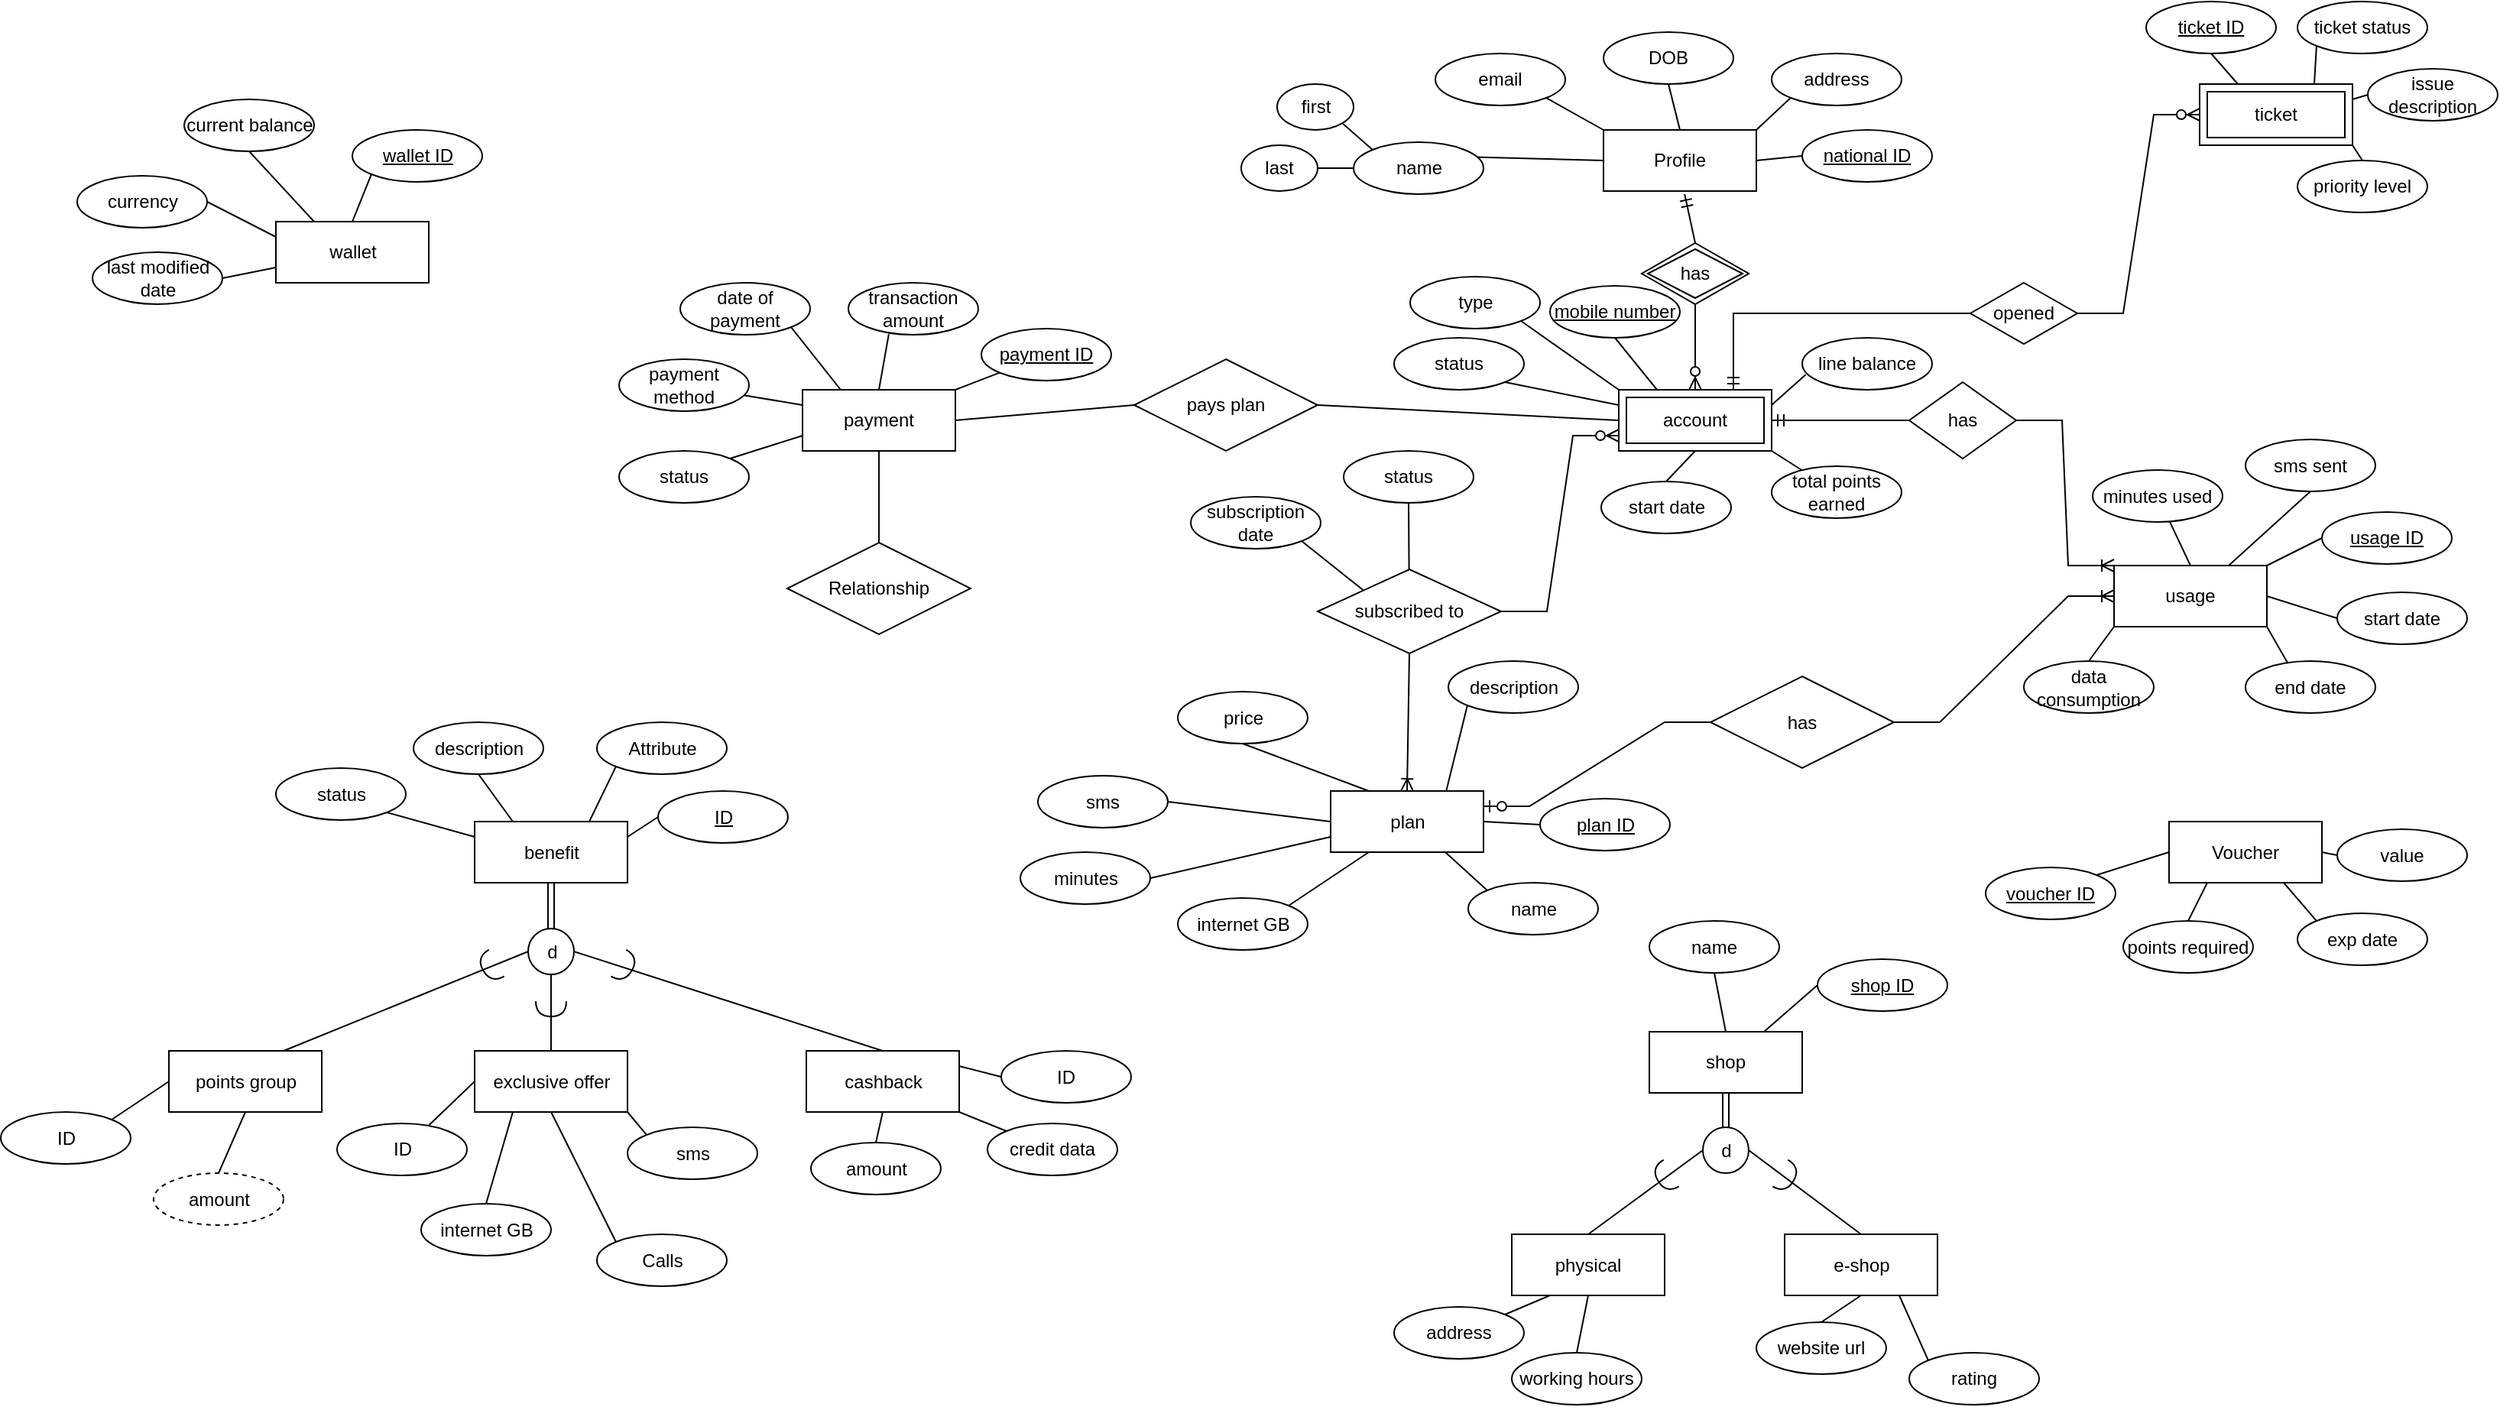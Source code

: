 <mxfile version="24.7.17">
  <diagram id="R2lEEEUBdFMjLlhIrx00" name="Page-1">
    <mxGraphModel dx="909" dy="610" grid="1" gridSize="10" guides="1" tooltips="1" connect="1" arrows="1" fold="1" page="1" pageScale="1" pageWidth="1654" pageHeight="1169" math="0" shadow="0" extFonts="Permanent Marker^https://fonts.googleapis.com/css?family=Permanent+Marker">
      <root>
        <mxCell id="0" />
        <mxCell id="1" parent="0" />
        <mxCell id="6Uo8ekdHkGyD1nUxnTY2-1" value="Profile" style="whiteSpace=wrap;html=1;align=center;direction=west;labelBackgroundColor=none;" parent="1" vertex="1">
          <mxGeometry x="1050" y="100" width="100" height="40" as="geometry" />
        </mxCell>
        <mxCell id="6Uo8ekdHkGyD1nUxnTY2-3" value="DOB" style="ellipse;whiteSpace=wrap;html=1;align=center;labelBackgroundColor=none;aspect=fixed;" parent="1" vertex="1">
          <mxGeometry x="1050" y="36" width="85" height="34" as="geometry" />
        </mxCell>
        <mxCell id="6Uo8ekdHkGyD1nUxnTY2-5" value="email" style="ellipse;whiteSpace=wrap;html=1;align=center;labelBackgroundColor=none;aspect=fixed;" parent="1" vertex="1">
          <mxGeometry x="940" y="50" width="85" height="34" as="geometry" />
        </mxCell>
        <mxCell id="6Uo8ekdHkGyD1nUxnTY2-6" value="address" style="ellipse;whiteSpace=wrap;html=1;align=center;labelBackgroundColor=none;aspect=fixed;" parent="1" vertex="1">
          <mxGeometry x="1160" y="50" width="85" height="34" as="geometry" />
        </mxCell>
        <mxCell id="6Uo8ekdHkGyD1nUxnTY2-15" value="national ID" style="ellipse;whiteSpace=wrap;html=1;align=center;fontStyle=4;labelBackgroundColor=none;aspect=fixed;" parent="1" vertex="1">
          <mxGeometry x="1180" y="100" width="85" height="34" as="geometry" />
        </mxCell>
        <mxCell id="FRmwN27znmXdulfrOmkW-1" value="first" style="ellipse;whiteSpace=wrap;html=1;align=center;labelBackgroundColor=none;" parent="1" vertex="1">
          <mxGeometry x="836.5" y="70" width="50" height="30" as="geometry" />
        </mxCell>
        <mxCell id="FRmwN27znmXdulfrOmkW-2" value="last" style="ellipse;whiteSpace=wrap;html=1;align=center;labelBackgroundColor=none;" parent="1" vertex="1">
          <mxGeometry x="813" y="110" width="50" height="30" as="geometry" />
        </mxCell>
        <mxCell id="FRmwN27znmXdulfrOmkW-9" value="has" style="shape=rhombus;double=1;perimeter=rhombusPerimeter;whiteSpace=wrap;html=1;align=center;labelBackgroundColor=none;" parent="1" vertex="1">
          <mxGeometry x="1075" y="174" width="70" height="40" as="geometry" />
        </mxCell>
        <mxCell id="FRmwN27znmXdulfrOmkW-11" value="account" style="shape=ext;margin=3;double=1;whiteSpace=wrap;html=1;align=center;labelBackgroundColor=none;" parent="1" vertex="1">
          <mxGeometry x="1060" y="270" width="100" height="40" as="geometry" />
        </mxCell>
        <mxCell id="FRmwN27znmXdulfrOmkW-12" value="mobile number" style="ellipse;whiteSpace=wrap;html=1;align=center;fontStyle=4;labelBackgroundColor=none;aspect=fixed;" parent="1" vertex="1">
          <mxGeometry x="1015" y="202" width="85" height="34" as="geometry" />
        </mxCell>
        <mxCell id="FRmwN27znmXdulfrOmkW-13" value="total points earned" style="ellipse;whiteSpace=wrap;html=1;align=center;labelBackgroundColor=none;aspect=fixed;" parent="1" vertex="1">
          <mxGeometry x="1160" y="320" width="85" height="34" as="geometry" />
        </mxCell>
        <mxCell id="FRmwN27znmXdulfrOmkW-14" value="line balance" style="ellipse;whiteSpace=wrap;html=1;align=center;labelBackgroundColor=none;aspect=fixed;" parent="1" vertex="1">
          <mxGeometry x="1180" y="236" width="85" height="34" as="geometry" />
        </mxCell>
        <mxCell id="FRmwN27znmXdulfrOmkW-15" value="type" style="ellipse;whiteSpace=wrap;html=1;align=center;labelBackgroundColor=none;aspect=fixed;" parent="1" vertex="1">
          <mxGeometry x="923.5" y="196" width="85" height="34" as="geometry" />
        </mxCell>
        <mxCell id="FRmwN27znmXdulfrOmkW-16" value="start date" style="ellipse;whiteSpace=wrap;html=1;align=center;labelBackgroundColor=none;aspect=fixed;" parent="1" vertex="1">
          <mxGeometry x="1048.5" y="330" width="85" height="34" as="geometry" />
        </mxCell>
        <mxCell id="FRmwN27znmXdulfrOmkW-30" value="subscribed to" style="shape=rhombus;perimeter=rhombusPerimeter;whiteSpace=wrap;html=1;align=center;" parent="1" vertex="1">
          <mxGeometry x="863" y="387.5" width="120" height="55" as="geometry" />
        </mxCell>
        <mxCell id="FRmwN27znmXdulfrOmkW-32" value="plan" style="whiteSpace=wrap;html=1;align=center;" parent="1" vertex="1">
          <mxGeometry x="871.5" y="532.5" width="100" height="40" as="geometry" />
        </mxCell>
        <mxCell id="FRmwN27znmXdulfrOmkW-34" value="subscription date" style="ellipse;whiteSpace=wrap;html=1;align=center;aspect=fixed;" parent="1" vertex="1">
          <mxGeometry x="780" y="340" width="85" height="34" as="geometry" />
        </mxCell>
        <mxCell id="FRmwN27znmXdulfrOmkW-35" value="status" style="ellipse;whiteSpace=wrap;html=1;align=center;aspect=fixed;" parent="1" vertex="1">
          <mxGeometry x="880" y="310" width="85" height="34" as="geometry" />
        </mxCell>
        <mxCell id="FRmwN27znmXdulfrOmkW-39" value="description" style="ellipse;whiteSpace=wrap;html=1;align=center;aspect=fixed;" parent="1" vertex="1">
          <mxGeometry x="948.5" y="447.5" width="85" height="34" as="geometry" />
        </mxCell>
        <mxCell id="FRmwN27znmXdulfrOmkW-40" value="minutes" style="ellipse;whiteSpace=wrap;html=1;align=center;aspect=fixed;" parent="1" vertex="1">
          <mxGeometry x="668.5" y="572.5" width="85" height="34" as="geometry" />
        </mxCell>
        <mxCell id="FRmwN27znmXdulfrOmkW-42" value="sms" style="ellipse;whiteSpace=wrap;html=1;align=center;aspect=fixed;" parent="1" vertex="1">
          <mxGeometry x="680" y="522.5" width="85" height="34" as="geometry" />
        </mxCell>
        <mxCell id="FRmwN27znmXdulfrOmkW-43" value="price" style="ellipse;whiteSpace=wrap;html=1;align=center;aspect=fixed;" parent="1" vertex="1">
          <mxGeometry x="771.5" y="467.5" width="85" height="34" as="geometry" />
        </mxCell>
        <mxCell id="FRmwN27znmXdulfrOmkW-44" value="name" style="ellipse;whiteSpace=wrap;html=1;align=center;aspect=fixed;" parent="1" vertex="1">
          <mxGeometry x="961.5" y="592.5" width="85" height="34" as="geometry" />
        </mxCell>
        <mxCell id="FRmwN27znmXdulfrOmkW-45" value="plan ID" style="ellipse;whiteSpace=wrap;html=1;align=center;fontStyle=4;aspect=fixed;" parent="1" vertex="1">
          <mxGeometry x="1008.5" y="537.5" width="85" height="34" as="geometry" />
        </mxCell>
        <mxCell id="FRmwN27znmXdulfrOmkW-46" value="internet GB" style="ellipse;whiteSpace=wrap;html=1;align=center;aspect=fixed;" parent="1" vertex="1">
          <mxGeometry x="771.5" y="602.5" width="85" height="34" as="geometry" />
        </mxCell>
        <mxCell id="pJCZ4jbb1nqrOX9LuIZq-1" value="usage" style="whiteSpace=wrap;html=1;align=center;" parent="1" vertex="1">
          <mxGeometry x="1384" y="385" width="100" height="40" as="geometry" />
        </mxCell>
        <mxCell id="pJCZ4jbb1nqrOX9LuIZq-2" value="usage ID" style="ellipse;whiteSpace=wrap;html=1;align=center;fontStyle=4;aspect=fixed;" parent="1" vertex="1">
          <mxGeometry x="1520" y="350" width="85" height="34" as="geometry" />
        </mxCell>
        <mxCell id="pJCZ4jbb1nqrOX9LuIZq-4" value="data consumption" style="ellipse;whiteSpace=wrap;html=1;align=center;aspect=fixed;" parent="1" vertex="1">
          <mxGeometry x="1325" y="447.5" width="85" height="34" as="geometry" />
        </mxCell>
        <mxCell id="pJCZ4jbb1nqrOX9LuIZq-6" value="minutes used" style="ellipse;whiteSpace=wrap;html=1;align=center;aspect=fixed;" parent="1" vertex="1">
          <mxGeometry x="1370" y="322.5" width="85" height="34" as="geometry" />
        </mxCell>
        <mxCell id="pJCZ4jbb1nqrOX9LuIZq-7" value="end date" style="ellipse;whiteSpace=wrap;html=1;align=center;aspect=fixed;" parent="1" vertex="1">
          <mxGeometry x="1470" y="447.5" width="85" height="34" as="geometry" />
        </mxCell>
        <mxCell id="pJCZ4jbb1nqrOX9LuIZq-8" value="start date" style="ellipse;whiteSpace=wrap;html=1;align=center;aspect=fixed;" parent="1" vertex="1">
          <mxGeometry x="1530" y="402.5" width="85" height="34" as="geometry" />
        </mxCell>
        <mxCell id="Pvip8ezGzchFhWj7xZqE-1" value="payment" style="whiteSpace=wrap;html=1;align=center;" parent="1" vertex="1">
          <mxGeometry x="526" y="270" width="100" height="40" as="geometry" />
        </mxCell>
        <mxCell id="Pvip8ezGzchFhWj7xZqE-2" value="pays plan" style="shape=rhombus;perimeter=rhombusPerimeter;whiteSpace=wrap;html=1;align=center;" parent="1" vertex="1">
          <mxGeometry x="743" y="250" width="120" height="60" as="geometry" />
        </mxCell>
        <mxCell id="Pvip8ezGzchFhWj7xZqE-3" value="" style="endArrow=none;html=1;rounded=0;exitX=1;exitY=0.5;exitDx=0;exitDy=0;entryX=0;entryY=0.5;entryDx=0;entryDy=0;" parent="1" source="Pvip8ezGzchFhWj7xZqE-2" target="FRmwN27znmXdulfrOmkW-11" edge="1">
          <mxGeometry relative="1" as="geometry">
            <mxPoint x="877" y="260" as="sourcePoint" />
            <mxPoint x="1037" y="259.41" as="targetPoint" />
          </mxGeometry>
        </mxCell>
        <mxCell id="Pvip8ezGzchFhWj7xZqE-5" value="status" style="ellipse;whiteSpace=wrap;html=1;align=center;labelBackgroundColor=none;aspect=fixed;" parent="1" vertex="1">
          <mxGeometry x="913" y="236" width="85" height="34" as="geometry" />
        </mxCell>
        <mxCell id="Pvip8ezGzchFhWj7xZqE-7" value="" style="endArrow=none;html=1;rounded=0;exitX=1;exitY=0.5;exitDx=0;exitDy=0;entryX=0;entryY=0.5;entryDx=0;entryDy=0;" parent="1" source="Pvip8ezGzchFhWj7xZqE-1" target="Pvip8ezGzchFhWj7xZqE-2" edge="1">
          <mxGeometry relative="1" as="geometry">
            <mxPoint x="668.5" y="160" as="sourcePoint" />
            <mxPoint x="740" y="260" as="targetPoint" />
          </mxGeometry>
        </mxCell>
        <mxCell id="Pvip8ezGzchFhWj7xZqE-8" value="Relationship" style="shape=rhombus;perimeter=rhombusPerimeter;whiteSpace=wrap;html=1;align=center;" parent="1" vertex="1">
          <mxGeometry x="516" y="370" width="120" height="60" as="geometry" />
        </mxCell>
        <mxCell id="Pvip8ezGzchFhWj7xZqE-9" value="" style="endArrow=none;html=1;rounded=0;entryX=0.5;entryY=0;entryDx=0;entryDy=0;exitX=0.5;exitY=1;exitDx=0;exitDy=0;" parent="1" source="Pvip8ezGzchFhWj7xZqE-1" target="Pvip8ezGzchFhWj7xZqE-8" edge="1">
          <mxGeometry relative="1" as="geometry">
            <mxPoint x="500" y="300" as="sourcePoint" />
            <mxPoint x="660" y="300" as="targetPoint" />
          </mxGeometry>
        </mxCell>
        <mxCell id="Pvip8ezGzchFhWj7xZqE-12" value="transaction amount" style="ellipse;whiteSpace=wrap;html=1;align=center;aspect=fixed;" parent="1" vertex="1">
          <mxGeometry x="556" y="200" width="85" height="34" as="geometry" />
        </mxCell>
        <mxCell id="Pvip8ezGzchFhWj7xZqE-13" value="date of payment" style="ellipse;whiteSpace=wrap;html=1;align=center;aspect=fixed;" parent="1" vertex="1">
          <mxGeometry x="446" y="200" width="85" height="34" as="geometry" />
        </mxCell>
        <mxCell id="Pvip8ezGzchFhWj7xZqE-14" value="payment method" style="ellipse;whiteSpace=wrap;html=1;align=center;aspect=fixed;" parent="1" vertex="1">
          <mxGeometry x="406" y="250" width="85" height="34" as="geometry" />
        </mxCell>
        <mxCell id="Pvip8ezGzchFhWj7xZqE-15" value="status" style="ellipse;whiteSpace=wrap;html=1;align=center;aspect=fixed;" parent="1" vertex="1">
          <mxGeometry x="406" y="310" width="85" height="34" as="geometry" />
        </mxCell>
        <mxCell id="Pvip8ezGzchFhWj7xZqE-16" value="payment ID" style="ellipse;whiteSpace=wrap;html=1;align=center;fontStyle=4;aspect=fixed;" parent="1" vertex="1">
          <mxGeometry x="643" y="230" width="85" height="34" as="geometry" />
        </mxCell>
        <mxCell id="Pvip8ezGzchFhWj7xZqE-18" value="" style="endArrow=none;html=1;rounded=0;exitX=1;exitY=0;exitDx=0;exitDy=0;" parent="1" source="Pvip8ezGzchFhWj7xZqE-15" edge="1">
          <mxGeometry relative="1" as="geometry">
            <mxPoint x="466" y="300" as="sourcePoint" />
            <mxPoint x="526" y="300" as="targetPoint" />
          </mxGeometry>
        </mxCell>
        <mxCell id="Pvip8ezGzchFhWj7xZqE-20" value="" style="endArrow=none;html=1;rounded=0;entryX=0;entryY=0.25;entryDx=0;entryDy=0;" parent="1" source="Pvip8ezGzchFhWj7xZqE-14" target="Pvip8ezGzchFhWj7xZqE-1" edge="1">
          <mxGeometry relative="1" as="geometry">
            <mxPoint x="526" y="259.35" as="sourcePoint" />
            <mxPoint x="556" y="259.35" as="targetPoint" />
          </mxGeometry>
        </mxCell>
        <mxCell id="Pvip8ezGzchFhWj7xZqE-21" value="" style="endArrow=none;html=1;rounded=0;entryX=0.25;entryY=0;entryDx=0;entryDy=0;exitX=1;exitY=1;exitDx=0;exitDy=0;" parent="1" source="Pvip8ezGzchFhWj7xZqE-13" target="Pvip8ezGzchFhWj7xZqE-1" edge="1">
          <mxGeometry relative="1" as="geometry">
            <mxPoint x="516" y="300" as="sourcePoint" />
            <mxPoint x="676" y="300" as="targetPoint" />
          </mxGeometry>
        </mxCell>
        <mxCell id="Pvip8ezGzchFhWj7xZqE-22" value="" style="endArrow=none;html=1;rounded=0;entryX=0.5;entryY=0;entryDx=0;entryDy=0;exitX=0.311;exitY=0.99;exitDx=0;exitDy=0;exitPerimeter=0;" parent="1" source="Pvip8ezGzchFhWj7xZqE-12" target="Pvip8ezGzchFhWj7xZqE-1" edge="1">
          <mxGeometry relative="1" as="geometry">
            <mxPoint x="600" y="242" as="sourcePoint" />
            <mxPoint x="676" y="300" as="targetPoint" />
          </mxGeometry>
        </mxCell>
        <mxCell id="Pvip8ezGzchFhWj7xZqE-23" value="" style="endArrow=none;html=1;rounded=0;entryX=1;entryY=0;entryDx=0;entryDy=0;" parent="1" source="Pvip8ezGzchFhWj7xZqE-16" target="Pvip8ezGzchFhWj7xZqE-1" edge="1">
          <mxGeometry relative="1" as="geometry">
            <mxPoint x="516" y="300" as="sourcePoint" />
            <mxPoint x="676" y="300" as="targetPoint" />
          </mxGeometry>
        </mxCell>
        <mxCell id="Pvip8ezGzchFhWj7xZqE-24" value="" style="endArrow=none;html=1;rounded=0;entryX=1;entryY=0.5;entryDx=0;entryDy=0;exitX=0.925;exitY=0.288;exitDx=0;exitDy=0;exitPerimeter=0;" parent="1" source="Pvip8ezGzchFhWj7xZqE-26" target="6Uo8ekdHkGyD1nUxnTY2-1" edge="1">
          <mxGeometry relative="1" as="geometry">
            <mxPoint x="960" y="130" as="sourcePoint" />
            <mxPoint x="1123" y="150" as="targetPoint" />
          </mxGeometry>
        </mxCell>
        <mxCell id="Pvip8ezGzchFhWj7xZqE-25" value="" style="endArrow=none;html=1;rounded=0;exitX=1;exitY=1;exitDx=0;exitDy=0;entryX=0;entryY=0;entryDx=0;entryDy=0;" parent="1" source="FRmwN27znmXdulfrOmkW-1" target="Pvip8ezGzchFhWj7xZqE-26" edge="1">
          <mxGeometry relative="1" as="geometry">
            <mxPoint x="853" y="100" as="sourcePoint" />
            <mxPoint x="899" y="109" as="targetPoint" />
          </mxGeometry>
        </mxCell>
        <mxCell id="Pvip8ezGzchFhWj7xZqE-26" value="name" style="ellipse;whiteSpace=wrap;html=1;align=center;labelBackgroundColor=none;aspect=fixed;" parent="1" vertex="1">
          <mxGeometry x="886.5" y="108" width="85" height="34" as="geometry" />
        </mxCell>
        <mxCell id="Pvip8ezGzchFhWj7xZqE-27" value="" style="endArrow=none;html=1;rounded=0;entryX=0;entryY=0.5;entryDx=0;entryDy=0;exitX=1;exitY=0.5;exitDx=0;exitDy=0;" parent="1" source="FRmwN27znmXdulfrOmkW-2" target="Pvip8ezGzchFhWj7xZqE-26" edge="1">
          <mxGeometry relative="1" as="geometry">
            <mxPoint x="963" y="150" as="sourcePoint" />
            <mxPoint x="1123" y="150" as="targetPoint" />
          </mxGeometry>
        </mxCell>
        <mxCell id="Pvip8ezGzchFhWj7xZqE-28" value="" style="endArrow=none;html=1;rounded=0;entryX=1;entryY=1;entryDx=0;entryDy=0;exitX=1;exitY=1;exitDx=0;exitDy=0;" parent="1" source="6Uo8ekdHkGyD1nUxnTY2-5" target="6Uo8ekdHkGyD1nUxnTY2-1" edge="1">
          <mxGeometry relative="1" as="geometry">
            <mxPoint x="963" y="150" as="sourcePoint" />
            <mxPoint x="1123" y="150" as="targetPoint" />
          </mxGeometry>
        </mxCell>
        <mxCell id="Pvip8ezGzchFhWj7xZqE-29" value="" style="endArrow=none;html=1;rounded=0;entryX=0.5;entryY=1;entryDx=0;entryDy=0;exitX=0.5;exitY=1;exitDx=0;exitDy=0;" parent="1" source="6Uo8ekdHkGyD1nUxnTY2-3" target="6Uo8ekdHkGyD1nUxnTY2-1" edge="1">
          <mxGeometry relative="1" as="geometry">
            <mxPoint x="963" y="150" as="sourcePoint" />
            <mxPoint x="1123" y="150" as="targetPoint" />
          </mxGeometry>
        </mxCell>
        <mxCell id="Pvip8ezGzchFhWj7xZqE-30" value="" style="endArrow=none;html=1;rounded=0;exitX=0;exitY=1;exitDx=0;exitDy=0;entryX=0;entryY=1;entryDx=0;entryDy=0;" parent="1" source="6Uo8ekdHkGyD1nUxnTY2-1" target="6Uo8ekdHkGyD1nUxnTY2-6" edge="1">
          <mxGeometry relative="1" as="geometry">
            <mxPoint x="963" y="150" as="sourcePoint" />
            <mxPoint x="1123" y="150" as="targetPoint" />
          </mxGeometry>
        </mxCell>
        <mxCell id="Pvip8ezGzchFhWj7xZqE-31" value="" style="endArrow=none;html=1;rounded=0;exitX=0;exitY=0.5;exitDx=0;exitDy=0;entryX=0;entryY=0.5;entryDx=0;entryDy=0;" parent="1" source="6Uo8ekdHkGyD1nUxnTY2-1" target="6Uo8ekdHkGyD1nUxnTY2-15" edge="1">
          <mxGeometry relative="1" as="geometry">
            <mxPoint x="963" y="150" as="sourcePoint" />
            <mxPoint x="1123" y="150" as="targetPoint" />
          </mxGeometry>
        </mxCell>
        <mxCell id="Pvip8ezGzchFhWj7xZqE-32" value="" style="endArrow=none;html=1;rounded=0;entryX=1;entryY=1;entryDx=0;entryDy=0;exitX=0;exitY=0;exitDx=0;exitDy=0;" parent="1" source="FRmwN27znmXdulfrOmkW-11" target="FRmwN27znmXdulfrOmkW-15" edge="1">
          <mxGeometry relative="1" as="geometry">
            <mxPoint x="953" y="260" as="sourcePoint" />
            <mxPoint x="1113" y="260" as="targetPoint" />
          </mxGeometry>
        </mxCell>
        <mxCell id="Pvip8ezGzchFhWj7xZqE-33" value="" style="endArrow=none;html=1;rounded=0;entryX=0;entryY=0.25;entryDx=0;entryDy=0;exitX=1;exitY=1;exitDx=0;exitDy=0;" parent="1" source="Pvip8ezGzchFhWj7xZqE-5" target="FRmwN27znmXdulfrOmkW-11" edge="1">
          <mxGeometry relative="1" as="geometry">
            <mxPoint x="953" y="260" as="sourcePoint" />
            <mxPoint x="1113" y="260" as="targetPoint" />
          </mxGeometry>
        </mxCell>
        <mxCell id="Pvip8ezGzchFhWj7xZqE-34" value="" style="endArrow=none;html=1;rounded=0;entryX=0.5;entryY=1;entryDx=0;entryDy=0;exitX=0.25;exitY=0;exitDx=0;exitDy=0;" parent="1" source="FRmwN27znmXdulfrOmkW-11" target="FRmwN27znmXdulfrOmkW-12" edge="1">
          <mxGeometry relative="1" as="geometry">
            <mxPoint x="953" y="260" as="sourcePoint" />
            <mxPoint x="1113" y="260" as="targetPoint" />
          </mxGeometry>
        </mxCell>
        <mxCell id="Pvip8ezGzchFhWj7xZqE-35" value="" style="endArrow=none;html=1;rounded=0;entryX=1;entryY=0.25;entryDx=0;entryDy=0;exitX=0.027;exitY=0.708;exitDx=0;exitDy=0;exitPerimeter=0;" parent="1" source="FRmwN27znmXdulfrOmkW-14" target="FRmwN27znmXdulfrOmkW-11" edge="1">
          <mxGeometry relative="1" as="geometry">
            <mxPoint x="953" y="260" as="sourcePoint" />
            <mxPoint x="1113" y="260" as="targetPoint" />
          </mxGeometry>
        </mxCell>
        <mxCell id="Pvip8ezGzchFhWj7xZqE-36" value="" style="endArrow=none;html=1;rounded=0;exitX=0.5;exitY=0;exitDx=0;exitDy=0;entryX=0.5;entryY=1;entryDx=0;entryDy=0;" parent="1" source="FRmwN27znmXdulfrOmkW-16" target="FRmwN27znmXdulfrOmkW-11" edge="1">
          <mxGeometry relative="1" as="geometry">
            <mxPoint x="953" y="260" as="sourcePoint" />
            <mxPoint x="1050" y="300" as="targetPoint" />
          </mxGeometry>
        </mxCell>
        <mxCell id="Pvip8ezGzchFhWj7xZqE-37" value="" style="endArrow=none;html=1;rounded=0;entryX=1;entryY=1;entryDx=0;entryDy=0;" parent="1" source="FRmwN27znmXdulfrOmkW-13" target="FRmwN27znmXdulfrOmkW-11" edge="1">
          <mxGeometry relative="1" as="geometry">
            <mxPoint x="953" y="260" as="sourcePoint" />
            <mxPoint x="1113" y="260" as="targetPoint" />
          </mxGeometry>
        </mxCell>
        <mxCell id="Pvip8ezGzchFhWj7xZqE-38" style="edgeStyle=orthogonalEdgeStyle;rounded=0;orthogonalLoop=1;jettySize=auto;html=1;exitX=0.5;exitY=1;exitDx=0;exitDy=0;" parent="1" source="FRmwN27znmXdulfrOmkW-13" target="FRmwN27znmXdulfrOmkW-13" edge="1">
          <mxGeometry relative="1" as="geometry" />
        </mxCell>
        <mxCell id="Pvip8ezGzchFhWj7xZqE-39" value="" style="endArrow=none;html=1;rounded=0;exitX=1;exitY=0;exitDx=0;exitDy=0;entryX=0;entryY=0.5;entryDx=0;entryDy=0;" parent="1" source="pJCZ4jbb1nqrOX9LuIZq-1" target="pJCZ4jbb1nqrOX9LuIZq-2" edge="1">
          <mxGeometry relative="1" as="geometry">
            <mxPoint x="1487" y="377.5" as="sourcePoint" />
            <mxPoint x="1534" y="370" as="targetPoint" />
          </mxGeometry>
        </mxCell>
        <mxCell id="Pvip8ezGzchFhWj7xZqE-40" value="" style="endArrow=none;html=1;rounded=0;entryX=1;entryY=0.5;entryDx=0;entryDy=0;exitX=0;exitY=0.5;exitDx=0;exitDy=0;" parent="1" source="pJCZ4jbb1nqrOX9LuIZq-8" target="pJCZ4jbb1nqrOX9LuIZq-1" edge="1">
          <mxGeometry relative="1" as="geometry">
            <mxPoint x="1534.0" y="412.5" as="sourcePoint" />
            <mxPoint x="1487" y="387.5" as="targetPoint" />
          </mxGeometry>
        </mxCell>
        <mxCell id="Pvip8ezGzchFhWj7xZqE-41" value="" style="endArrow=none;html=1;rounded=0;exitX=1;exitY=1;exitDx=0;exitDy=0;entryX=0.327;entryY=0.048;entryDx=0;entryDy=0;entryPerimeter=0;" parent="1" source="pJCZ4jbb1nqrOX9LuIZq-1" target="pJCZ4jbb1nqrOX9LuIZq-7" edge="1">
          <mxGeometry relative="1" as="geometry">
            <mxPoint x="1327" y="387.5" as="sourcePoint" />
            <mxPoint x="1517" y="457.5" as="targetPoint" />
          </mxGeometry>
        </mxCell>
        <mxCell id="Pvip8ezGzchFhWj7xZqE-42" value="" style="endArrow=none;html=1;rounded=0;entryX=0;entryY=1;entryDx=0;entryDy=0;exitX=0.5;exitY=0;exitDx=0;exitDy=0;" parent="1" source="pJCZ4jbb1nqrOX9LuIZq-4" target="pJCZ4jbb1nqrOX9LuIZq-1" edge="1">
          <mxGeometry relative="1" as="geometry">
            <mxPoint x="1380" y="450" as="sourcePoint" />
            <mxPoint x="1487" y="387.5" as="targetPoint" />
          </mxGeometry>
        </mxCell>
        <mxCell id="Pvip8ezGzchFhWj7xZqE-43" value="" style="endArrow=none;html=1;rounded=0;entryX=0.5;entryY=0;entryDx=0;entryDy=0;" parent="1" source="pJCZ4jbb1nqrOX9LuIZq-6" target="pJCZ4jbb1nqrOX9LuIZq-1" edge="1">
          <mxGeometry relative="1" as="geometry">
            <mxPoint x="1327" y="387.5" as="sourcePoint" />
            <mxPoint x="1487" y="387.5" as="targetPoint" />
          </mxGeometry>
        </mxCell>
        <mxCell id="Pvip8ezGzchFhWj7xZqE-44" value="" style="endArrow=none;html=1;rounded=0;entryX=0.75;entryY=0;entryDx=0;entryDy=0;exitX=0.5;exitY=1;exitDx=0;exitDy=0;" parent="1" source="cCIsjWrqllOPOkXVM5NC-40" target="pJCZ4jbb1nqrOX9LuIZq-1" edge="1">
          <mxGeometry relative="1" as="geometry">
            <mxPoint x="1347" y="402.5" as="sourcePoint" />
            <mxPoint x="1487" y="387.5" as="targetPoint" />
          </mxGeometry>
        </mxCell>
        <mxCell id="Pvip8ezGzchFhWj7xZqE-45" value="" style="endArrow=none;html=1;rounded=0;entryX=0;entryY=1;entryDx=0;entryDy=0;" parent="1" target="FRmwN27znmXdulfrOmkW-39" edge="1">
          <mxGeometry relative="1" as="geometry">
            <mxPoint x="947" y="533" as="sourcePoint" />
            <mxPoint x="1011.5" y="537.5" as="targetPoint" />
          </mxGeometry>
        </mxCell>
        <mxCell id="Pvip8ezGzchFhWj7xZqE-46" value="" style="endArrow=none;html=1;rounded=0;entryX=0;entryY=0.5;entryDx=0;entryDy=0;exitX=1;exitY=0.5;exitDx=0;exitDy=0;" parent="1" source="FRmwN27znmXdulfrOmkW-32" target="FRmwN27znmXdulfrOmkW-45" edge="1">
          <mxGeometry relative="1" as="geometry">
            <mxPoint x="851.5" y="537.5" as="sourcePoint" />
            <mxPoint x="1011.5" y="537.5" as="targetPoint" />
          </mxGeometry>
        </mxCell>
        <mxCell id="Pvip8ezGzchFhWj7xZqE-48" value="" style="endArrow=none;html=1;rounded=0;entryX=0;entryY=0;entryDx=0;entryDy=0;exitX=0.75;exitY=1;exitDx=0;exitDy=0;" parent="1" source="FRmwN27znmXdulfrOmkW-32" target="FRmwN27znmXdulfrOmkW-44" edge="1">
          <mxGeometry relative="1" as="geometry">
            <mxPoint x="851.5" y="537.5" as="sourcePoint" />
            <mxPoint x="1011.5" y="537.5" as="targetPoint" />
          </mxGeometry>
        </mxCell>
        <mxCell id="Pvip8ezGzchFhWj7xZqE-49" value="" style="endArrow=none;html=1;rounded=0;exitX=0.5;exitY=1;exitDx=0;exitDy=0;entryX=0.25;entryY=0;entryDx=0;entryDy=0;" parent="1" source="FRmwN27znmXdulfrOmkW-43" target="FRmwN27znmXdulfrOmkW-32" edge="1">
          <mxGeometry relative="1" as="geometry">
            <mxPoint x="851.5" y="537.5" as="sourcePoint" />
            <mxPoint x="871.5" y="537.5" as="targetPoint" />
          </mxGeometry>
        </mxCell>
        <mxCell id="Pvip8ezGzchFhWj7xZqE-50" value="" style="endArrow=none;html=1;rounded=0;exitX=1;exitY=0.5;exitDx=0;exitDy=0;entryX=0;entryY=0.5;entryDx=0;entryDy=0;" parent="1" source="FRmwN27znmXdulfrOmkW-42" target="FRmwN27znmXdulfrOmkW-32" edge="1">
          <mxGeometry relative="1" as="geometry">
            <mxPoint x="851.5" y="537.5" as="sourcePoint" />
            <mxPoint x="1011.5" y="537.5" as="targetPoint" />
          </mxGeometry>
        </mxCell>
        <mxCell id="Pvip8ezGzchFhWj7xZqE-51" value="" style="endArrow=none;html=1;rounded=0;entryX=0;entryY=0.75;entryDx=0;entryDy=0;exitX=1;exitY=0.5;exitDx=0;exitDy=0;" parent="1" source="FRmwN27znmXdulfrOmkW-40" target="FRmwN27znmXdulfrOmkW-32" edge="1">
          <mxGeometry relative="1" as="geometry">
            <mxPoint x="851.5" y="537.5" as="sourcePoint" />
            <mxPoint x="1011.5" y="537.5" as="targetPoint" />
          </mxGeometry>
        </mxCell>
        <mxCell id="Pvip8ezGzchFhWj7xZqE-54" value="" style="endArrow=none;html=1;rounded=0;entryX=0.5;entryY=1;entryDx=0;entryDy=0;" parent="1" source="FRmwN27znmXdulfrOmkW-30" target="FRmwN27znmXdulfrOmkW-35" edge="1">
          <mxGeometry relative="1" as="geometry">
            <mxPoint x="780" y="540" as="sourcePoint" />
            <mxPoint x="940" y="540" as="targetPoint" />
          </mxGeometry>
        </mxCell>
        <mxCell id="Pvip8ezGzchFhWj7xZqE-55" value="" style="endArrow=none;html=1;rounded=0;entryX=0;entryY=0;entryDx=0;entryDy=0;exitX=1;exitY=1;exitDx=0;exitDy=0;" parent="1" source="FRmwN27znmXdulfrOmkW-34" target="FRmwN27znmXdulfrOmkW-30" edge="1">
          <mxGeometry relative="1" as="geometry">
            <mxPoint x="780" y="540" as="sourcePoint" />
            <mxPoint x="940" y="540" as="targetPoint" />
          </mxGeometry>
        </mxCell>
        <mxCell id="Pvip8ezGzchFhWj7xZqE-56" value="wallet" style="whiteSpace=wrap;html=1;align=center;" parent="1" vertex="1">
          <mxGeometry x="181.5" y="160" width="100" height="40" as="geometry" />
        </mxCell>
        <mxCell id="Pvip8ezGzchFhWj7xZqE-57" value="current balance" style="ellipse;whiteSpace=wrap;html=1;align=center;aspect=fixed;" parent="1" vertex="1">
          <mxGeometry x="121.5" y="80" width="85" height="34" as="geometry" />
        </mxCell>
        <mxCell id="Pvip8ezGzchFhWj7xZqE-58" value="last modified date" style="ellipse;whiteSpace=wrap;html=1;align=center;aspect=fixed;" parent="1" vertex="1">
          <mxGeometry x="61.5" y="180" width="85" height="34" as="geometry" />
        </mxCell>
        <mxCell id="Pvip8ezGzchFhWj7xZqE-59" value="currency" style="ellipse;whiteSpace=wrap;html=1;align=center;aspect=fixed;" parent="1" vertex="1">
          <mxGeometry x="51.5" y="130" width="85" height="34" as="geometry" />
        </mxCell>
        <mxCell id="Pvip8ezGzchFhWj7xZqE-60" value="" style="endArrow=none;html=1;rounded=0;exitX=1;exitY=0.5;exitDx=0;exitDy=0;entryX=0;entryY=0.75;entryDx=0;entryDy=0;" parent="1" source="Pvip8ezGzchFhWj7xZqE-58" target="Pvip8ezGzchFhWj7xZqE-56" edge="1">
          <mxGeometry relative="1" as="geometry">
            <mxPoint x="471.5" y="380" as="sourcePoint" />
            <mxPoint x="201.5" y="230" as="targetPoint" />
          </mxGeometry>
        </mxCell>
        <mxCell id="Pvip8ezGzchFhWj7xZqE-61" value="" style="endArrow=none;html=1;rounded=0;entryX=0;entryY=0.25;entryDx=0;entryDy=0;exitX=1;exitY=0.5;exitDx=0;exitDy=0;" parent="1" source="Pvip8ezGzchFhWj7xZqE-59" target="Pvip8ezGzchFhWj7xZqE-56" edge="1">
          <mxGeometry relative="1" as="geometry">
            <mxPoint x="131.5" y="270" as="sourcePoint" />
            <mxPoint x="231.5" y="220" as="targetPoint" />
          </mxGeometry>
        </mxCell>
        <mxCell id="Pvip8ezGzchFhWj7xZqE-62" value="" style="endArrow=none;html=1;rounded=0;exitX=0.25;exitY=0;exitDx=0;exitDy=0;entryX=0.5;entryY=1;entryDx=0;entryDy=0;" parent="1" source="Pvip8ezGzchFhWj7xZqE-56" target="Pvip8ezGzchFhWj7xZqE-57" edge="1">
          <mxGeometry relative="1" as="geometry">
            <mxPoint x="341.5" y="340" as="sourcePoint" />
            <mxPoint x="631.5" y="380" as="targetPoint" />
          </mxGeometry>
        </mxCell>
        <mxCell id="Pvip8ezGzchFhWj7xZqE-63" value="wallet ID" style="ellipse;whiteSpace=wrap;html=1;align=center;fontStyle=4;aspect=fixed;" parent="1" vertex="1">
          <mxGeometry x="231.5" y="100" width="85" height="34" as="geometry" />
        </mxCell>
        <mxCell id="Pvip8ezGzchFhWj7xZqE-64" value="" style="endArrow=none;html=1;rounded=0;exitX=0.5;exitY=0;exitDx=0;exitDy=0;entryX=0;entryY=1;entryDx=0;entryDy=0;" parent="1" source="Pvip8ezGzchFhWj7xZqE-56" target="Pvip8ezGzchFhWj7xZqE-63" edge="1">
          <mxGeometry relative="1" as="geometry">
            <mxPoint x="471.5" y="290" as="sourcePoint" />
            <mxPoint x="631.5" y="290" as="targetPoint" />
          </mxGeometry>
        </mxCell>
        <mxCell id="Pvip8ezGzchFhWj7xZqE-65" value="benefit" style="whiteSpace=wrap;html=1;align=center;" parent="1" vertex="1">
          <mxGeometry x="311.5" y="552.5" width="100" height="40" as="geometry" />
        </mxCell>
        <mxCell id="Pvip8ezGzchFhWj7xZqE-66" value="Attribute" style="ellipse;whiteSpace=wrap;html=1;align=center;aspect=fixed;" parent="1" vertex="1">
          <mxGeometry x="391.5" y="487.5" width="85" height="34" as="geometry" />
        </mxCell>
        <mxCell id="Pvip8ezGzchFhWj7xZqE-67" value="status" style="ellipse;whiteSpace=wrap;html=1;align=center;aspect=fixed;" parent="1" vertex="1">
          <mxGeometry x="181.5" y="517.5" width="85" height="34" as="geometry" />
        </mxCell>
        <mxCell id="Pvip8ezGzchFhWj7xZqE-68" value="description" style="ellipse;whiteSpace=wrap;html=1;align=center;aspect=fixed;" parent="1" vertex="1">
          <mxGeometry x="271.5" y="487.5" width="85" height="34" as="geometry" />
        </mxCell>
        <mxCell id="Pvip8ezGzchFhWj7xZqE-69" value="ID" style="ellipse;whiteSpace=wrap;html=1;align=center;fontStyle=4;aspect=fixed;" parent="1" vertex="1">
          <mxGeometry x="431.5" y="532.5" width="85" height="34" as="geometry" />
        </mxCell>
        <mxCell id="Pvip8ezGzchFhWj7xZqE-70" value="" style="endArrow=none;html=1;rounded=0;exitX=1;exitY=0.25;exitDx=0;exitDy=0;entryX=0;entryY=0.5;entryDx=0;entryDy=0;" parent="1" source="Pvip8ezGzchFhWj7xZqE-65" target="Pvip8ezGzchFhWj7xZqE-69" edge="1">
          <mxGeometry relative="1" as="geometry">
            <mxPoint x="561.5" y="532.5" as="sourcePoint" />
            <mxPoint x="721.5" y="532.5" as="targetPoint" />
          </mxGeometry>
        </mxCell>
        <mxCell id="Pvip8ezGzchFhWj7xZqE-71" value="" style="endArrow=none;html=1;rounded=0;exitX=0.75;exitY=0;exitDx=0;exitDy=0;entryX=0;entryY=1;entryDx=0;entryDy=0;" parent="1" source="Pvip8ezGzchFhWj7xZqE-65" target="Pvip8ezGzchFhWj7xZqE-66" edge="1">
          <mxGeometry relative="1" as="geometry">
            <mxPoint x="561.5" y="532.5" as="sourcePoint" />
            <mxPoint x="721.5" y="532.5" as="targetPoint" />
          </mxGeometry>
        </mxCell>
        <mxCell id="Pvip8ezGzchFhWj7xZqE-73" value="" style="endArrow=none;html=1;rounded=0;exitX=0.25;exitY=0;exitDx=0;exitDy=0;entryX=0.5;entryY=1;entryDx=0;entryDy=0;" parent="1" source="Pvip8ezGzchFhWj7xZqE-65" target="Pvip8ezGzchFhWj7xZqE-68" edge="1">
          <mxGeometry relative="1" as="geometry">
            <mxPoint x="561.5" y="532.5" as="sourcePoint" />
            <mxPoint x="721.5" y="532.5" as="targetPoint" />
          </mxGeometry>
        </mxCell>
        <mxCell id="Pvip8ezGzchFhWj7xZqE-74" value="" style="endArrow=none;html=1;rounded=0;exitX=0;exitY=0.25;exitDx=0;exitDy=0;entryX=1;entryY=1;entryDx=0;entryDy=0;" parent="1" source="Pvip8ezGzchFhWj7xZqE-65" target="Pvip8ezGzchFhWj7xZqE-67" edge="1">
          <mxGeometry relative="1" as="geometry">
            <mxPoint x="561.5" y="532.5" as="sourcePoint" />
            <mxPoint x="721.5" y="532.5" as="targetPoint" />
          </mxGeometry>
        </mxCell>
        <mxCell id="Pvip8ezGzchFhWj7xZqE-79" value="" style="ellipse;whiteSpace=wrap;html=1;align=center;aspect=fixed;fillColor=none;strokeColor=none;resizable=0;perimeter=centerPerimeter;rotatable=0;allowArrows=0;points=[];outlineConnect=1;" parent="1" vertex="1">
          <mxGeometry x="661.5" y="537.5" width="10" height="10" as="geometry" />
        </mxCell>
        <mxCell id="Pvip8ezGzchFhWj7xZqE-82" value="" style="ellipse;whiteSpace=wrap;html=1;align=center;aspect=fixed;fillColor=none;strokeColor=none;resizable=0;perimeter=centerPerimeter;rotatable=0;allowArrows=0;points=[];outlineConnect=1;" parent="1" vertex="1">
          <mxGeometry x="531.5" y="632.5" width="10" height="10" as="geometry" />
        </mxCell>
        <mxCell id="ZTagBuRmaOSPrPwAu8H9-5" value="d" style="ellipse;html=1;" parent="1" vertex="1">
          <mxGeometry x="346.5" y="622.5" width="30" height="30" as="geometry" />
        </mxCell>
        <mxCell id="cCIsjWrqllOPOkXVM5NC-1" value="exclusive offer" style="whiteSpace=wrap;html=1;align=center;" vertex="1" parent="1">
          <mxGeometry x="311.5" y="702.5" width="100" height="40" as="geometry" />
        </mxCell>
        <mxCell id="cCIsjWrqllOPOkXVM5NC-2" value="points group" style="whiteSpace=wrap;html=1;align=center;" vertex="1" parent="1">
          <mxGeometry x="111.5" y="702.5" width="100" height="40" as="geometry" />
        </mxCell>
        <mxCell id="cCIsjWrqllOPOkXVM5NC-3" value="cashback" style="whiteSpace=wrap;html=1;align=center;" vertex="1" parent="1">
          <mxGeometry x="528.5" y="702.5" width="100" height="40" as="geometry" />
        </mxCell>
        <mxCell id="cCIsjWrqllOPOkXVM5NC-8" value="" style="endArrow=none;html=1;rounded=0;entryX=0;entryY=0.5;entryDx=0;entryDy=0;exitX=1;exitY=0;exitDx=0;exitDy=0;" edge="1" parent="1" source="cCIsjWrqllOPOkXVM5NC-100" target="cCIsjWrqllOPOkXVM5NC-2">
          <mxGeometry relative="1" as="geometry">
            <mxPoint x="86.855" y="748.358" as="sourcePoint" />
            <mxPoint x="171.5" y="682.5" as="targetPoint" />
          </mxGeometry>
        </mxCell>
        <mxCell id="cCIsjWrqllOPOkXVM5NC-9" value="amount" style="ellipse;whiteSpace=wrap;html=1;align=center;dashed=1;aspect=fixed;" vertex="1" parent="1">
          <mxGeometry x="101.5" y="782.5" width="85" height="34" as="geometry" />
        </mxCell>
        <mxCell id="cCIsjWrqllOPOkXVM5NC-10" value="" style="endArrow=none;html=1;rounded=0;exitX=0.5;exitY=1;exitDx=0;exitDy=0;entryX=0.5;entryY=0;entryDx=0;entryDy=0;" edge="1" parent="1" source="cCIsjWrqllOPOkXVM5NC-2" target="cCIsjWrqllOPOkXVM5NC-9">
          <mxGeometry relative="1" as="geometry">
            <mxPoint x="211.5" y="702.5" as="sourcePoint" />
            <mxPoint x="371.5" y="702.5" as="targetPoint" />
          </mxGeometry>
        </mxCell>
        <mxCell id="cCIsjWrqllOPOkXVM5NC-14" value="" style="shape=link;html=1;rounded=0;entryX=0.5;entryY=1;entryDx=0;entryDy=0;exitX=0.5;exitY=0;exitDx=0;exitDy=0;" edge="1" parent="1" source="ZTagBuRmaOSPrPwAu8H9-5" target="Pvip8ezGzchFhWj7xZqE-65">
          <mxGeometry relative="1" as="geometry">
            <mxPoint x="231.5" y="672.5" as="sourcePoint" />
            <mxPoint x="391.5" y="672.5" as="targetPoint" />
          </mxGeometry>
        </mxCell>
        <mxCell id="cCIsjWrqllOPOkXVM5NC-17" value="" style="ellipse;whiteSpace=wrap;html=1;align=center;aspect=fixed;fillColor=none;strokeColor=none;resizable=0;perimeter=centerPerimeter;rotatable=0;allowArrows=0;points=[];outlineConnect=1;" vertex="1" parent="1">
          <mxGeometry x="301.5" y="662.5" width="10" height="10" as="geometry" />
        </mxCell>
        <mxCell id="cCIsjWrqllOPOkXVM5NC-19" value="" style="endArrow=none;html=1;rounded=0;entryX=0;entryY=0.5;entryDx=0;entryDy=0;exitX=0.75;exitY=0;exitDx=0;exitDy=0;" edge="1" parent="1" source="cCIsjWrqllOPOkXVM5NC-2" target="ZTagBuRmaOSPrPwAu8H9-5">
          <mxGeometry relative="1" as="geometry">
            <mxPoint x="181.5" y="692.5" as="sourcePoint" />
            <mxPoint x="341.5" y="692.5" as="targetPoint" />
          </mxGeometry>
        </mxCell>
        <mxCell id="cCIsjWrqllOPOkXVM5NC-24" value="" style="endArrow=none;html=1;rounded=0;exitX=0.5;exitY=0;exitDx=0;exitDy=0;entryX=0.5;entryY=1;entryDx=0;entryDy=0;" edge="1" parent="1" source="cCIsjWrqllOPOkXVM5NC-1" target="ZTagBuRmaOSPrPwAu8H9-5">
          <mxGeometry relative="1" as="geometry">
            <mxPoint x="251.5" y="632.5" as="sourcePoint" />
            <mxPoint x="411.5" y="632.5" as="targetPoint" />
          </mxGeometry>
        </mxCell>
        <mxCell id="cCIsjWrqllOPOkXVM5NC-25" value="" style="endArrow=none;html=1;rounded=0;exitX=0.5;exitY=0;exitDx=0;exitDy=0;entryX=1;entryY=0.5;entryDx=0;entryDy=0;" edge="1" parent="1" source="cCIsjWrqllOPOkXVM5NC-3" target="ZTagBuRmaOSPrPwAu8H9-5">
          <mxGeometry relative="1" as="geometry">
            <mxPoint x="251.5" y="632.5" as="sourcePoint" />
            <mxPoint x="411.5" y="632.5" as="targetPoint" />
          </mxGeometry>
        </mxCell>
        <mxCell id="cCIsjWrqllOPOkXVM5NC-26" value="sms" style="ellipse;whiteSpace=wrap;html=1;align=center;aspect=fixed;" vertex="1" parent="1">
          <mxGeometry x="411.5" y="752.5" width="85" height="34" as="geometry" />
        </mxCell>
        <mxCell id="cCIsjWrqllOPOkXVM5NC-27" value="Calls" style="ellipse;whiteSpace=wrap;html=1;align=center;aspect=fixed;" vertex="1" parent="1">
          <mxGeometry x="391.5" y="822.5" width="85" height="34" as="geometry" />
        </mxCell>
        <mxCell id="cCIsjWrqllOPOkXVM5NC-28" value="internet GB" style="ellipse;whiteSpace=wrap;html=1;align=center;aspect=fixed;" vertex="1" parent="1">
          <mxGeometry x="276.5" y="802.5" width="85" height="34" as="geometry" />
        </mxCell>
        <mxCell id="cCIsjWrqllOPOkXVM5NC-29" value="" style="endArrow=none;html=1;rounded=0;exitX=0.686;exitY=0.084;exitDx=0;exitDy=0;entryX=0;entryY=0.5;entryDx=0;entryDy=0;exitPerimeter=0;" edge="1" parent="1" source="cCIsjWrqllOPOkXVM5NC-102" target="cCIsjWrqllOPOkXVM5NC-1">
          <mxGeometry relative="1" as="geometry">
            <mxPoint x="290.5" y="748.02" as="sourcePoint" />
            <mxPoint x="441.5" y="652.5" as="targetPoint" />
          </mxGeometry>
        </mxCell>
        <mxCell id="cCIsjWrqllOPOkXVM5NC-30" value="" style="endArrow=none;html=1;rounded=0;entryX=0.5;entryY=0;entryDx=0;entryDy=0;exitX=0.25;exitY=1;exitDx=0;exitDy=0;" edge="1" parent="1" source="cCIsjWrqllOPOkXVM5NC-1" target="cCIsjWrqllOPOkXVM5NC-28">
          <mxGeometry relative="1" as="geometry">
            <mxPoint x="341.5" y="752.5" as="sourcePoint" />
            <mxPoint x="411.5" y="752.5" as="targetPoint" />
          </mxGeometry>
        </mxCell>
        <mxCell id="cCIsjWrqllOPOkXVM5NC-31" value="" style="endArrow=none;html=1;rounded=0;entryX=0;entryY=0;entryDx=0;entryDy=0;exitX=0.5;exitY=1;exitDx=0;exitDy=0;" edge="1" parent="1" source="cCIsjWrqllOPOkXVM5NC-1" target="cCIsjWrqllOPOkXVM5NC-27">
          <mxGeometry relative="1" as="geometry">
            <mxPoint x="281.5" y="762.14" as="sourcePoint" />
            <mxPoint x="441.5" y="762.14" as="targetPoint" />
          </mxGeometry>
        </mxCell>
        <mxCell id="cCIsjWrqllOPOkXVM5NC-32" value="" style="endArrow=none;html=1;rounded=0;entryX=0;entryY=0;entryDx=0;entryDy=0;exitX=1;exitY=1;exitDx=0;exitDy=0;" edge="1" parent="1" source="cCIsjWrqllOPOkXVM5NC-1" target="cCIsjWrqllOPOkXVM5NC-26">
          <mxGeometry relative="1" as="geometry">
            <mxPoint x="351.5" y="652.5" as="sourcePoint" />
            <mxPoint x="511.5" y="652.5" as="targetPoint" />
          </mxGeometry>
        </mxCell>
        <mxCell id="cCIsjWrqllOPOkXVM5NC-33" value="credit data" style="ellipse;whiteSpace=wrap;html=1;align=center;aspect=fixed;" vertex="1" parent="1">
          <mxGeometry x="647" y="750" width="85" height="34" as="geometry" />
        </mxCell>
        <mxCell id="cCIsjWrqllOPOkXVM5NC-34" value="amount" style="ellipse;whiteSpace=wrap;html=1;align=center;aspect=fixed;" vertex="1" parent="1">
          <mxGeometry x="531.5" y="762.5" width="85" height="34" as="geometry" />
        </mxCell>
        <mxCell id="cCIsjWrqllOPOkXVM5NC-36" value="" style="endArrow=none;html=1;rounded=0;entryX=1;entryY=0.25;entryDx=0;entryDy=0;exitX=0;exitY=0.5;exitDx=0;exitDy=0;" edge="1" parent="1" source="cCIsjWrqllOPOkXVM5NC-101" target="cCIsjWrqllOPOkXVM5NC-3">
          <mxGeometry relative="1" as="geometry">
            <mxPoint x="647" y="692.5" as="sourcePoint" />
            <mxPoint x="570" y="720" as="targetPoint" />
          </mxGeometry>
        </mxCell>
        <mxCell id="cCIsjWrqllOPOkXVM5NC-38" value="" style="endArrow=none;html=1;rounded=0;entryX=0.5;entryY=0;entryDx=0;entryDy=0;exitX=0.5;exitY=1;exitDx=0;exitDy=0;" edge="1" parent="1" source="cCIsjWrqllOPOkXVM5NC-3" target="cCIsjWrqllOPOkXVM5NC-34">
          <mxGeometry relative="1" as="geometry">
            <mxPoint x="411.5" y="682.5" as="sourcePoint" />
            <mxPoint x="571.5" y="682.5" as="targetPoint" />
          </mxGeometry>
        </mxCell>
        <mxCell id="cCIsjWrqllOPOkXVM5NC-39" value="" style="endArrow=none;html=1;rounded=0;entryX=0;entryY=0;entryDx=0;entryDy=0;exitX=1;exitY=1;exitDx=0;exitDy=0;" edge="1" parent="1" source="cCIsjWrqllOPOkXVM5NC-3" target="cCIsjWrqllOPOkXVM5NC-33">
          <mxGeometry relative="1" as="geometry">
            <mxPoint x="410" y="720" as="sourcePoint" />
            <mxPoint x="570" y="720" as="targetPoint" />
          </mxGeometry>
        </mxCell>
        <mxCell id="cCIsjWrqllOPOkXVM5NC-40" value="sms sent" style="ellipse;whiteSpace=wrap;html=1;align=center;aspect=fixed;" vertex="1" parent="1">
          <mxGeometry x="1470" y="302.5" width="85" height="34" as="geometry" />
        </mxCell>
        <mxCell id="cCIsjWrqllOPOkXVM5NC-42" value="" style="endArrow=none;html=1;rounded=0;exitX=1;exitY=0;exitDx=0;exitDy=0;entryX=0.25;entryY=1;entryDx=0;entryDy=0;" edge="1" parent="1" source="FRmwN27znmXdulfrOmkW-46" target="FRmwN27znmXdulfrOmkW-32">
          <mxGeometry relative="1" as="geometry">
            <mxPoint x="860" y="550" as="sourcePoint" />
            <mxPoint x="1020" y="550" as="targetPoint" />
          </mxGeometry>
        </mxCell>
        <mxCell id="cCIsjWrqllOPOkXVM5NC-43" value="Voucher" style="whiteSpace=wrap;html=1;align=center;" vertex="1" parent="1">
          <mxGeometry x="1420" y="552.5" width="100" height="40" as="geometry" />
        </mxCell>
        <mxCell id="cCIsjWrqllOPOkXVM5NC-46" value="" style="shape=requiredInterface;html=1;verticalLabelPosition=bottom;sketch=0;direction=south;rotation=60;" vertex="1" parent="1">
          <mxGeometry x="311.5" y="642.5" width="20" height="10" as="geometry" />
        </mxCell>
        <mxCell id="cCIsjWrqllOPOkXVM5NC-48" value="" style="shape=requiredInterface;html=1;verticalLabelPosition=bottom;sketch=0;direction=south;rotation=0;" vertex="1" parent="1">
          <mxGeometry x="351.5" y="670" width="20" height="10" as="geometry" />
        </mxCell>
        <mxCell id="cCIsjWrqllOPOkXVM5NC-50" value="" style="shape=requiredInterface;html=1;verticalLabelPosition=bottom;sketch=0;direction=south;rotation=-60;" vertex="1" parent="1">
          <mxGeometry x="400" y="642.5" width="20" height="10" as="geometry" />
        </mxCell>
        <mxCell id="cCIsjWrqllOPOkXVM5NC-54" value="exp date" style="ellipse;whiteSpace=wrap;html=1;align=center;aspect=fixed;" vertex="1" parent="1">
          <mxGeometry x="1504" y="612.5" width="85" height="34" as="geometry" />
        </mxCell>
        <mxCell id="cCIsjWrqllOPOkXVM5NC-55" value="points required" style="ellipse;whiteSpace=wrap;html=1;align=center;aspect=fixed;" vertex="1" parent="1">
          <mxGeometry x="1390" y="617.5" width="85" height="34" as="geometry" />
        </mxCell>
        <mxCell id="cCIsjWrqllOPOkXVM5NC-56" value="value" style="ellipse;whiteSpace=wrap;html=1;align=center;aspect=fixed;" vertex="1" parent="1">
          <mxGeometry x="1530" y="557.5" width="85" height="34" as="geometry" />
        </mxCell>
        <mxCell id="cCIsjWrqllOPOkXVM5NC-57" value="" style="endArrow=none;html=1;rounded=0;entryX=1;entryY=0.5;entryDx=0;entryDy=0;exitX=0;exitY=0.5;exitDx=0;exitDy=0;" edge="1" parent="1" source="cCIsjWrqllOPOkXVM5NC-56" target="cCIsjWrqllOPOkXVM5NC-43">
          <mxGeometry relative="1" as="geometry">
            <mxPoint x="1130" y="500" as="sourcePoint" />
            <mxPoint x="1290" y="500" as="targetPoint" />
          </mxGeometry>
        </mxCell>
        <mxCell id="cCIsjWrqllOPOkXVM5NC-58" value="" style="endArrow=none;html=1;rounded=0;entryX=0.25;entryY=1;entryDx=0;entryDy=0;exitX=0.5;exitY=0;exitDx=0;exitDy=0;" edge="1" parent="1" source="cCIsjWrqllOPOkXVM5NC-55" target="cCIsjWrqllOPOkXVM5NC-43">
          <mxGeometry relative="1" as="geometry">
            <mxPoint x="1130" y="500" as="sourcePoint" />
            <mxPoint x="1290" y="500" as="targetPoint" />
          </mxGeometry>
        </mxCell>
        <mxCell id="cCIsjWrqllOPOkXVM5NC-59" value="" style="endArrow=none;html=1;rounded=0;entryX=0.75;entryY=1;entryDx=0;entryDy=0;exitX=0;exitY=0;exitDx=0;exitDy=0;" edge="1" parent="1" source="cCIsjWrqllOPOkXVM5NC-54" target="cCIsjWrqllOPOkXVM5NC-43">
          <mxGeometry relative="1" as="geometry">
            <mxPoint x="1130" y="500" as="sourcePoint" />
            <mxPoint x="1290" y="500" as="targetPoint" />
          </mxGeometry>
        </mxCell>
        <mxCell id="cCIsjWrqllOPOkXVM5NC-60" value="voucher ID" style="ellipse;whiteSpace=wrap;html=1;align=center;fontStyle=4;aspect=fixed;" vertex="1" parent="1">
          <mxGeometry x="1300" y="582.5" width="85" height="34" as="geometry" />
        </mxCell>
        <mxCell id="cCIsjWrqllOPOkXVM5NC-61" value="" style="endArrow=none;html=1;rounded=0;entryX=1;entryY=0;entryDx=0;entryDy=0;exitX=0;exitY=0.5;exitDx=0;exitDy=0;" edge="1" parent="1" source="cCIsjWrqllOPOkXVM5NC-43" target="cCIsjWrqllOPOkXVM5NC-60">
          <mxGeometry relative="1" as="geometry">
            <mxPoint x="1130" y="500" as="sourcePoint" />
            <mxPoint x="1290" y="500" as="targetPoint" />
          </mxGeometry>
        </mxCell>
        <mxCell id="cCIsjWrqllOPOkXVM5NC-62" value="has" style="shape=rhombus;perimeter=rhombusPerimeter;whiteSpace=wrap;html=1;align=center;" vertex="1" parent="1">
          <mxGeometry x="1120" y="457.5" width="120" height="60" as="geometry" />
        </mxCell>
        <mxCell id="cCIsjWrqllOPOkXVM5NC-63" value="" style="edgeStyle=entityRelationEdgeStyle;fontSize=12;html=1;endArrow=ERoneToMany;rounded=0;exitX=1;exitY=0.5;exitDx=0;exitDy=0;entryX=0;entryY=0.5;entryDx=0;entryDy=0;" edge="1" parent="1" source="cCIsjWrqllOPOkXVM5NC-62" target="pJCZ4jbb1nqrOX9LuIZq-1">
          <mxGeometry width="100" height="100" relative="1" as="geometry">
            <mxPoint x="1240" y="475" as="sourcePoint" />
            <mxPoint x="1340" y="375" as="targetPoint" />
          </mxGeometry>
        </mxCell>
        <mxCell id="cCIsjWrqllOPOkXVM5NC-64" value="" style="edgeStyle=entityRelationEdgeStyle;fontSize=12;html=1;endArrow=ERzeroToOne;endFill=1;rounded=0;entryX=1;entryY=0.25;entryDx=0;entryDy=0;exitX=0;exitY=0.5;exitDx=0;exitDy=0;" edge="1" parent="1" source="cCIsjWrqllOPOkXVM5NC-62" target="FRmwN27znmXdulfrOmkW-32">
          <mxGeometry width="100" height="100" relative="1" as="geometry">
            <mxPoint x="990" y="527.5" as="sourcePoint" />
            <mxPoint x="1090" y="427.5" as="targetPoint" />
          </mxGeometry>
        </mxCell>
        <mxCell id="cCIsjWrqllOPOkXVM5NC-67" value="" style="edgeStyle=entityRelationEdgeStyle;fontSize=12;html=1;endArrow=ERzeroToMany;endFill=1;rounded=0;entryX=0;entryY=0.75;entryDx=0;entryDy=0;" edge="1" parent="1" source="FRmwN27znmXdulfrOmkW-30" target="FRmwN27znmXdulfrOmkW-11">
          <mxGeometry width="100" height="100" relative="1" as="geometry">
            <mxPoint x="1070" y="480" as="sourcePoint" />
            <mxPoint x="1170" y="380" as="targetPoint" />
          </mxGeometry>
        </mxCell>
        <mxCell id="cCIsjWrqllOPOkXVM5NC-73" value="" style="fontSize=12;html=1;endArrow=ERoneToMany;rounded=0;entryX=0.5;entryY=0;entryDx=0;entryDy=0;exitX=0.5;exitY=1;exitDx=0;exitDy=0;" edge="1" parent="1" source="FRmwN27znmXdulfrOmkW-30" target="FRmwN27znmXdulfrOmkW-32">
          <mxGeometry width="100" height="100" relative="1" as="geometry">
            <mxPoint x="910" y="480" as="sourcePoint" />
            <mxPoint x="1010" y="380" as="targetPoint" />
          </mxGeometry>
        </mxCell>
        <mxCell id="cCIsjWrqllOPOkXVM5NC-75" value="" style="fontSize=12;html=1;endArrow=ERmandOne;rounded=0;entryX=0.469;entryY=-0.05;entryDx=0;entryDy=0;entryPerimeter=0;exitX=0.5;exitY=0;exitDx=0;exitDy=0;" edge="1" parent="1" source="FRmwN27znmXdulfrOmkW-9" target="6Uo8ekdHkGyD1nUxnTY2-1">
          <mxGeometry width="100" height="100" relative="1" as="geometry">
            <mxPoint x="1070" y="270" as="sourcePoint" />
            <mxPoint x="1170" y="170" as="targetPoint" />
          </mxGeometry>
        </mxCell>
        <mxCell id="cCIsjWrqllOPOkXVM5NC-76" value="" style="fontSize=12;html=1;endArrow=ERzeroToMany;endFill=1;rounded=0;entryX=0.5;entryY=0;entryDx=0;entryDy=0;exitX=0.5;exitY=1;exitDx=0;exitDy=0;" edge="1" parent="1" source="FRmwN27znmXdulfrOmkW-9" target="FRmwN27znmXdulfrOmkW-11">
          <mxGeometry width="100" height="100" relative="1" as="geometry">
            <mxPoint x="1070" y="270" as="sourcePoint" />
            <mxPoint x="1170" y="170" as="targetPoint" />
          </mxGeometry>
        </mxCell>
        <mxCell id="cCIsjWrqllOPOkXVM5NC-77" value="shop" style="whiteSpace=wrap;html=1;align=center;" vertex="1" parent="1">
          <mxGeometry x="1080" y="690" width="100" height="40" as="geometry" />
        </mxCell>
        <mxCell id="cCIsjWrqllOPOkXVM5NC-78" value="has" style="shape=rhombus;perimeter=rhombusPerimeter;whiteSpace=wrap;html=1;align=center;" vertex="1" parent="1">
          <mxGeometry x="1250" y="265" width="70" height="50" as="geometry" />
        </mxCell>
        <mxCell id="cCIsjWrqllOPOkXVM5NC-79" value="" style="fontSize=12;html=1;endArrow=ERmandOne;rounded=0;entryX=1;entryY=0.5;entryDx=0;entryDy=0;exitX=0;exitY=0.5;exitDx=0;exitDy=0;" edge="1" parent="1" source="cCIsjWrqllOPOkXVM5NC-78" target="FRmwN27znmXdulfrOmkW-11">
          <mxGeometry width="100" height="100" relative="1" as="geometry">
            <mxPoint x="1140" y="420" as="sourcePoint" />
            <mxPoint x="1240" y="320" as="targetPoint" />
          </mxGeometry>
        </mxCell>
        <mxCell id="cCIsjWrqllOPOkXVM5NC-80" value="" style="edgeStyle=entityRelationEdgeStyle;fontSize=12;html=1;endArrow=ERoneToMany;rounded=0;entryX=0;entryY=0;entryDx=0;entryDy=0;exitX=1;exitY=0.5;exitDx=0;exitDy=0;" edge="1" parent="1" source="cCIsjWrqllOPOkXVM5NC-78" target="pJCZ4jbb1nqrOX9LuIZq-1">
          <mxGeometry width="100" height="100" relative="1" as="geometry">
            <mxPoint x="1140" y="420" as="sourcePoint" />
            <mxPoint x="1390" y="350" as="targetPoint" />
          </mxGeometry>
        </mxCell>
        <mxCell id="cCIsjWrqllOPOkXVM5NC-82" value="name" style="ellipse;whiteSpace=wrap;html=1;align=center;aspect=fixed;" vertex="1" parent="1">
          <mxGeometry x="1080" y="617.5" width="85" height="34" as="geometry" />
        </mxCell>
        <mxCell id="cCIsjWrqllOPOkXVM5NC-84" value="shop ID" style="ellipse;whiteSpace=wrap;html=1;align=center;fontStyle=4;aspect=fixed;" vertex="1" parent="1">
          <mxGeometry x="1190" y="642.5" width="85" height="34" as="geometry" />
        </mxCell>
        <mxCell id="cCIsjWrqllOPOkXVM5NC-85" value="" style="endArrow=none;html=1;rounded=0;entryX=0.5;entryY=1;entryDx=0;entryDy=0;exitX=0.5;exitY=0;exitDx=0;exitDy=0;" edge="1" parent="1" source="cCIsjWrqllOPOkXVM5NC-77" target="cCIsjWrqllOPOkXVM5NC-82">
          <mxGeometry relative="1" as="geometry">
            <mxPoint x="1050" y="680" as="sourcePoint" />
            <mxPoint x="1210" y="680" as="targetPoint" />
          </mxGeometry>
        </mxCell>
        <mxCell id="cCIsjWrqllOPOkXVM5NC-86" value="" style="endArrow=none;html=1;rounded=0;entryX=0;entryY=0.5;entryDx=0;entryDy=0;exitX=0.75;exitY=0;exitDx=0;exitDy=0;" edge="1" parent="1" source="cCIsjWrqllOPOkXVM5NC-77" target="cCIsjWrqllOPOkXVM5NC-84">
          <mxGeometry relative="1" as="geometry">
            <mxPoint x="1050" y="680" as="sourcePoint" />
            <mxPoint x="1210" y="680" as="targetPoint" />
          </mxGeometry>
        </mxCell>
        <mxCell id="cCIsjWrqllOPOkXVM5NC-87" value="d" style="ellipse;html=1;" vertex="1" parent="1">
          <mxGeometry x="1115" y="752.5" width="30" height="30" as="geometry" />
        </mxCell>
        <mxCell id="cCIsjWrqllOPOkXVM5NC-88" value="" style="shape=requiredInterface;html=1;verticalLabelPosition=bottom;sketch=0;direction=south;rotation=60;" vertex="1" parent="1">
          <mxGeometry x="1080" y="780" width="20" height="10" as="geometry" />
        </mxCell>
        <mxCell id="cCIsjWrqllOPOkXVM5NC-90" value="" style="shape=requiredInterface;html=1;verticalLabelPosition=bottom;sketch=0;direction=south;rotation=-60;" vertex="1" parent="1">
          <mxGeometry x="1160" y="780" width="20" height="10" as="geometry" />
        </mxCell>
        <mxCell id="cCIsjWrqllOPOkXVM5NC-91" value="" style="shape=link;html=1;rounded=0;entryX=0.5;entryY=1;entryDx=0;entryDy=0;exitX=0.5;exitY=0;exitDx=0;exitDy=0;" edge="1" parent="1" source="cCIsjWrqllOPOkXVM5NC-87" target="cCIsjWrqllOPOkXVM5NC-77">
          <mxGeometry relative="1" as="geometry">
            <mxPoint x="910" y="720" as="sourcePoint" />
            <mxPoint x="1070" y="720" as="targetPoint" />
          </mxGeometry>
        </mxCell>
        <mxCell id="cCIsjWrqllOPOkXVM5NC-94" value="physical" style="whiteSpace=wrap;html=1;align=center;" vertex="1" parent="1">
          <mxGeometry x="990" y="822.5" width="100" height="40" as="geometry" />
        </mxCell>
        <mxCell id="cCIsjWrqllOPOkXVM5NC-95" value="e-shop" style="whiteSpace=wrap;html=1;align=center;" vertex="1" parent="1">
          <mxGeometry x="1168.5" y="822.5" width="100" height="40" as="geometry" />
        </mxCell>
        <mxCell id="cCIsjWrqllOPOkXVM5NC-96" value="" style="endArrow=none;html=1;rounded=0;entryX=0;entryY=0.5;entryDx=0;entryDy=0;exitX=0.5;exitY=0;exitDx=0;exitDy=0;" edge="1" parent="1" source="cCIsjWrqllOPOkXVM5NC-94" target="cCIsjWrqllOPOkXVM5NC-87">
          <mxGeometry relative="1" as="geometry">
            <mxPoint x="990" y="740" as="sourcePoint" />
            <mxPoint x="1150" y="740" as="targetPoint" />
          </mxGeometry>
        </mxCell>
        <mxCell id="cCIsjWrqllOPOkXVM5NC-97" value="" style="endArrow=none;html=1;rounded=0;entryX=0.5;entryY=0;entryDx=0;entryDy=0;exitX=1;exitY=0.5;exitDx=0;exitDy=0;" edge="1" parent="1" source="cCIsjWrqllOPOkXVM5NC-87" target="cCIsjWrqllOPOkXVM5NC-95">
          <mxGeometry relative="1" as="geometry">
            <mxPoint x="1040" y="750" as="sourcePoint" />
            <mxPoint x="1200" y="750" as="targetPoint" />
          </mxGeometry>
        </mxCell>
        <mxCell id="cCIsjWrqllOPOkXVM5NC-98" value="rating" style="ellipse;whiteSpace=wrap;html=1;align=center;aspect=fixed;" vertex="1" parent="1">
          <mxGeometry x="1250" y="900" width="85" height="34" as="geometry" />
        </mxCell>
        <mxCell id="cCIsjWrqllOPOkXVM5NC-99" value="" style="endArrow=none;html=1;rounded=0;entryX=0.75;entryY=1;entryDx=0;entryDy=0;exitX=0;exitY=0;exitDx=0;exitDy=0;" edge="1" parent="1" source="cCIsjWrqllOPOkXVM5NC-98" target="cCIsjWrqllOPOkXVM5NC-95">
          <mxGeometry relative="1" as="geometry">
            <mxPoint x="1040" y="830" as="sourcePoint" />
            <mxPoint x="1200" y="830" as="targetPoint" />
          </mxGeometry>
        </mxCell>
        <mxCell id="cCIsjWrqllOPOkXVM5NC-100" value="ID" style="ellipse;whiteSpace=wrap;html=1;align=center;aspect=fixed;" vertex="1" parent="1">
          <mxGeometry x="1.5" y="742.5" width="85" height="34" as="geometry" />
        </mxCell>
        <mxCell id="cCIsjWrqllOPOkXVM5NC-101" value="ID" style="ellipse;whiteSpace=wrap;html=1;align=center;aspect=fixed;" vertex="1" parent="1">
          <mxGeometry x="656" y="702.5" width="85" height="34" as="geometry" />
        </mxCell>
        <mxCell id="cCIsjWrqllOPOkXVM5NC-102" value="ID" style="ellipse;whiteSpace=wrap;html=1;align=center;aspect=fixed;" vertex="1" parent="1">
          <mxGeometry x="221.5" y="750" width="85" height="34" as="geometry" />
        </mxCell>
        <mxCell id="cCIsjWrqllOPOkXVM5NC-103" value="website url" style="ellipse;whiteSpace=wrap;html=1;align=center;aspect=fixed;" vertex="1" parent="1">
          <mxGeometry x="1150" y="880" width="85" height="34" as="geometry" />
        </mxCell>
        <mxCell id="cCIsjWrqllOPOkXVM5NC-104" value="" style="endArrow=none;html=1;rounded=0;entryX=0.5;entryY=0;entryDx=0;entryDy=0;exitX=0.5;exitY=1;exitDx=0;exitDy=0;" edge="1" parent="1" source="cCIsjWrqllOPOkXVM5NC-95" target="cCIsjWrqllOPOkXVM5NC-103">
          <mxGeometry relative="1" as="geometry">
            <mxPoint x="1200" y="840" as="sourcePoint" />
            <mxPoint x="1360" y="840" as="targetPoint" />
          </mxGeometry>
        </mxCell>
        <mxCell id="cCIsjWrqllOPOkXVM5NC-105" value="address" style="ellipse;whiteSpace=wrap;html=1;align=center;aspect=fixed;" vertex="1" parent="1">
          <mxGeometry x="913" y="870" width="85" height="34" as="geometry" />
        </mxCell>
        <mxCell id="cCIsjWrqllOPOkXVM5NC-106" value="working hours" style="ellipse;whiteSpace=wrap;html=1;align=center;aspect=fixed;" vertex="1" parent="1">
          <mxGeometry x="990" y="900" width="85" height="34" as="geometry" />
        </mxCell>
        <mxCell id="cCIsjWrqllOPOkXVM5NC-107" value="" style="endArrow=none;html=1;rounded=0;entryX=1;entryY=0;entryDx=0;entryDy=0;exitX=0.25;exitY=1;exitDx=0;exitDy=0;" edge="1" parent="1" source="cCIsjWrqllOPOkXVM5NC-94" target="cCIsjWrqllOPOkXVM5NC-105">
          <mxGeometry relative="1" as="geometry">
            <mxPoint x="840" y="860" as="sourcePoint" />
            <mxPoint x="1000" y="860" as="targetPoint" />
          </mxGeometry>
        </mxCell>
        <mxCell id="cCIsjWrqllOPOkXVM5NC-108" value="" style="endArrow=none;html=1;rounded=0;entryX=0.5;entryY=0;entryDx=0;entryDy=0;exitX=0.5;exitY=1;exitDx=0;exitDy=0;" edge="1" parent="1" source="cCIsjWrqllOPOkXVM5NC-94" target="cCIsjWrqllOPOkXVM5NC-106">
          <mxGeometry relative="1" as="geometry">
            <mxPoint x="840" y="860" as="sourcePoint" />
            <mxPoint x="1000" y="860" as="targetPoint" />
          </mxGeometry>
        </mxCell>
        <mxCell id="cCIsjWrqllOPOkXVM5NC-110" value="ticket" style="shape=ext;margin=3;double=1;whiteSpace=wrap;html=1;align=center;" vertex="1" parent="1">
          <mxGeometry x="1440" y="70" width="100" height="40" as="geometry" />
        </mxCell>
        <mxCell id="cCIsjWrqllOPOkXVM5NC-112" value="ticket ID" style="ellipse;whiteSpace=wrap;html=1;align=center;fontStyle=4;aspect=fixed;" vertex="1" parent="1">
          <mxGeometry x="1405" y="16" width="85" height="34" as="geometry" />
        </mxCell>
        <mxCell id="cCIsjWrqllOPOkXVM5NC-114" value="priority level" style="ellipse;whiteSpace=wrap;html=1;align=center;aspect=fixed;" vertex="1" parent="1">
          <mxGeometry x="1504" y="120" width="85" height="34" as="geometry" />
        </mxCell>
        <mxCell id="cCIsjWrqllOPOkXVM5NC-115" value="issue description" style="ellipse;whiteSpace=wrap;html=1;align=center;aspect=fixed;" vertex="1" parent="1">
          <mxGeometry x="1550" y="60" width="85" height="34" as="geometry" />
        </mxCell>
        <mxCell id="cCIsjWrqllOPOkXVM5NC-116" value="ticket status" style="ellipse;whiteSpace=wrap;html=1;align=center;aspect=fixed;" vertex="1" parent="1">
          <mxGeometry x="1504" y="16" width="85" height="34" as="geometry" />
        </mxCell>
        <mxCell id="cCIsjWrqllOPOkXVM5NC-117" value="" style="endArrow=none;html=1;rounded=0;entryX=0.5;entryY=1;entryDx=0;entryDy=0;exitX=0.25;exitY=0;exitDx=0;exitDy=0;" edge="1" parent="1" source="cCIsjWrqllOPOkXVM5NC-110" target="cCIsjWrqllOPOkXVM5NC-112">
          <mxGeometry relative="1" as="geometry">
            <mxPoint x="1430" y="100" as="sourcePoint" />
            <mxPoint x="1590" y="100" as="targetPoint" />
          </mxGeometry>
        </mxCell>
        <mxCell id="cCIsjWrqllOPOkXVM5NC-118" value="" style="endArrow=none;html=1;rounded=0;entryX=0;entryY=1;entryDx=0;entryDy=0;exitX=0.75;exitY=0;exitDx=0;exitDy=0;" edge="1" parent="1" source="cCIsjWrqllOPOkXVM5NC-110" target="cCIsjWrqllOPOkXVM5NC-116">
          <mxGeometry relative="1" as="geometry">
            <mxPoint x="1430" y="100" as="sourcePoint" />
            <mxPoint x="1590" y="100" as="targetPoint" />
          </mxGeometry>
        </mxCell>
        <mxCell id="cCIsjWrqllOPOkXVM5NC-119" value="" style="endArrow=none;html=1;rounded=0;entryX=1;entryY=0.25;entryDx=0;entryDy=0;exitX=0;exitY=0.5;exitDx=0;exitDy=0;" edge="1" parent="1" source="cCIsjWrqllOPOkXVM5NC-115" target="cCIsjWrqllOPOkXVM5NC-110">
          <mxGeometry relative="1" as="geometry">
            <mxPoint x="1430" y="100" as="sourcePoint" />
            <mxPoint x="1590" y="100" as="targetPoint" />
          </mxGeometry>
        </mxCell>
        <mxCell id="cCIsjWrqllOPOkXVM5NC-120" value="" style="endArrow=none;html=1;rounded=0;entryX=0.5;entryY=0;entryDx=0;entryDy=0;exitX=1;exitY=1;exitDx=0;exitDy=0;" edge="1" parent="1" source="cCIsjWrqllOPOkXVM5NC-110" target="cCIsjWrqllOPOkXVM5NC-114">
          <mxGeometry relative="1" as="geometry">
            <mxPoint x="1430" y="100" as="sourcePoint" />
            <mxPoint x="1590" y="100" as="targetPoint" />
          </mxGeometry>
        </mxCell>
        <mxCell id="cCIsjWrqllOPOkXVM5NC-121" value="opened" style="shape=rhombus;perimeter=rhombusPerimeter;whiteSpace=wrap;html=1;align=center;" vertex="1" parent="1">
          <mxGeometry x="1290" y="200" width="70" height="40" as="geometry" />
        </mxCell>
        <mxCell id="cCIsjWrqllOPOkXVM5NC-122" value="" style="edgeStyle=entityRelationEdgeStyle;fontSize=12;html=1;endArrow=ERzeroToMany;endFill=1;rounded=0;entryX=0;entryY=0.5;entryDx=0;entryDy=0;exitX=1;exitY=0.5;exitDx=0;exitDy=0;" edge="1" parent="1" source="cCIsjWrqllOPOkXVM5NC-121" target="cCIsjWrqllOPOkXVM5NC-110">
          <mxGeometry width="100" height="100" relative="1" as="geometry">
            <mxPoint x="1180" y="200" as="sourcePoint" />
            <mxPoint x="1280" y="100" as="targetPoint" />
          </mxGeometry>
        </mxCell>
        <mxCell id="cCIsjWrqllOPOkXVM5NC-123" value="" style="fontSize=12;html=1;endArrow=ERmandOne;rounded=0;entryX=0.75;entryY=0;entryDx=0;entryDy=0;exitX=0;exitY=0.5;exitDx=0;exitDy=0;edgeStyle=orthogonalEdgeStyle;" edge="1" parent="1" source="cCIsjWrqllOPOkXVM5NC-121" target="FRmwN27znmXdulfrOmkW-11">
          <mxGeometry width="100" height="100" relative="1" as="geometry">
            <mxPoint x="1180" y="200" as="sourcePoint" />
            <mxPoint x="1260" y="180" as="targetPoint" />
          </mxGeometry>
        </mxCell>
      </root>
    </mxGraphModel>
  </diagram>
</mxfile>
